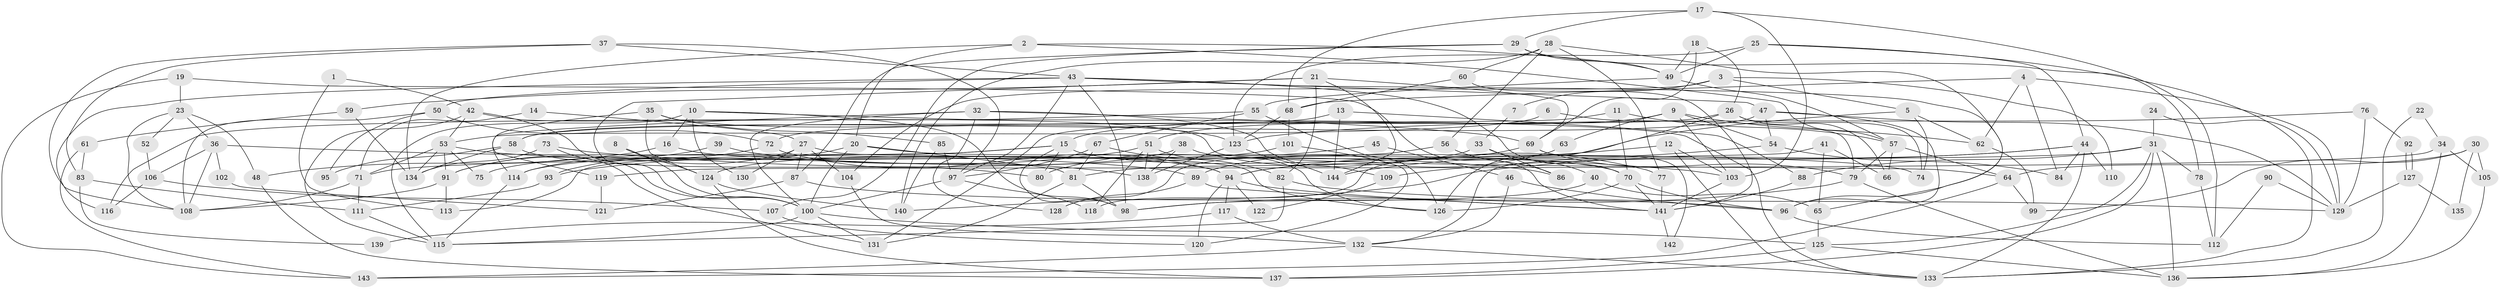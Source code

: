 // coarse degree distribution, {5: 0.16304347826086957, 4: 0.17391304347826086, 9: 0.05434782608695652, 6: 0.18478260869565216, 2: 0.07608695652173914, 3: 0.21739130434782608, 10: 0.021739130434782608, 7: 0.06521739130434782, 12: 0.010869565217391304, 8: 0.03260869565217391}
// Generated by graph-tools (version 1.1) at 2025/52/02/27/25 19:52:02]
// undirected, 144 vertices, 288 edges
graph export_dot {
graph [start="1"]
  node [color=gray90,style=filled];
  1;
  2;
  3;
  4;
  5;
  6;
  7;
  8;
  9;
  10;
  11;
  12;
  13;
  14;
  15;
  16;
  17;
  18;
  19;
  20;
  21;
  22;
  23;
  24;
  25;
  26;
  27;
  28;
  29;
  30;
  31;
  32;
  33;
  34;
  35;
  36;
  37;
  38;
  39;
  40;
  41;
  42;
  43;
  44;
  45;
  46;
  47;
  48;
  49;
  50;
  51;
  52;
  53;
  54;
  55;
  56;
  57;
  58;
  59;
  60;
  61;
  62;
  63;
  64;
  65;
  66;
  67;
  68;
  69;
  70;
  71;
  72;
  73;
  74;
  75;
  76;
  77;
  78;
  79;
  80;
  81;
  82;
  83;
  84;
  85;
  86;
  87;
  88;
  89;
  90;
  91;
  92;
  93;
  94;
  95;
  96;
  97;
  98;
  99;
  100;
  101;
  102;
  103;
  104;
  105;
  106;
  107;
  108;
  109;
  110;
  111;
  112;
  113;
  114;
  115;
  116;
  117;
  118;
  119;
  120;
  121;
  122;
  123;
  124;
  125;
  126;
  127;
  128;
  129;
  130;
  131;
  132;
  133;
  134;
  135;
  136;
  137;
  138;
  139;
  140;
  141;
  142;
  143;
  144;
  1 -- 113;
  1 -- 42;
  2 -- 134;
  2 -- 49;
  2 -- 20;
  2 -- 57;
  3 -- 5;
  3 -- 104;
  3 -- 7;
  3 -- 110;
  4 -- 129;
  4 -- 62;
  4 -- 68;
  4 -- 84;
  5 -- 118;
  5 -- 74;
  5 -- 62;
  6 -- 53;
  6 -- 79;
  7 -- 33;
  8 -- 100;
  8 -- 124;
  9 -- 103;
  9 -- 15;
  9 -- 51;
  9 -- 54;
  9 -- 62;
  9 -- 63;
  10 -- 133;
  10 -- 98;
  10 -- 16;
  10 -- 115;
  10 -- 130;
  11 -- 70;
  11 -- 131;
  11 -- 57;
  12 -- 94;
  12 -- 103;
  12 -- 133;
  13 -- 144;
  13 -- 58;
  13 -- 88;
  14 -- 27;
  14 -- 71;
  15 -- 98;
  15 -- 70;
  15 -- 75;
  15 -- 80;
  15 -- 113;
  16 -- 94;
  16 -- 48;
  17 -- 68;
  17 -- 29;
  17 -- 103;
  17 -- 112;
  18 -- 26;
  18 -- 69;
  18 -- 49;
  19 -- 143;
  19 -- 141;
  19 -- 23;
  20 -- 100;
  20 -- 74;
  20 -- 81;
  20 -- 93;
  21 -- 82;
  21 -- 100;
  21 -- 59;
  21 -- 69;
  21 -- 144;
  22 -- 34;
  22 -- 133;
  23 -- 48;
  23 -- 36;
  23 -- 52;
  23 -- 108;
  24 -- 129;
  24 -- 31;
  25 -- 123;
  25 -- 49;
  25 -- 44;
  25 -- 133;
  26 -- 72;
  26 -- 126;
  26 -- 66;
  26 -- 74;
  27 -- 126;
  27 -- 87;
  27 -- 104;
  27 -- 114;
  27 -- 130;
  28 -- 140;
  28 -- 77;
  28 -- 56;
  28 -- 60;
  28 -- 96;
  29 -- 78;
  29 -- 49;
  29 -- 87;
  29 -- 107;
  30 -- 64;
  30 -- 99;
  30 -- 105;
  30 -- 135;
  31 -- 88;
  31 -- 71;
  31 -- 78;
  31 -- 125;
  31 -- 136;
  31 -- 137;
  32 -- 100;
  32 -- 114;
  32 -- 69;
  32 -- 109;
  32 -- 128;
  33 -- 81;
  33 -- 40;
  33 -- 86;
  34 -- 105;
  34 -- 136;
  34 -- 119;
  35 -- 123;
  35 -- 85;
  35 -- 119;
  35 -- 124;
  36 -- 89;
  36 -- 102;
  36 -- 106;
  36 -- 108;
  37 -- 108;
  37 -- 43;
  37 -- 83;
  37 -- 97;
  38 -- 138;
  38 -- 114;
  38 -- 77;
  39 -- 138;
  39 -- 91;
  40 -- 65;
  40 -- 98;
  41 -- 65;
  41 -- 66;
  41 -- 132;
  42 -- 115;
  42 -- 100;
  42 -- 53;
  42 -- 64;
  43 -- 97;
  43 -- 116;
  43 -- 47;
  43 -- 50;
  43 -- 65;
  43 -- 70;
  43 -- 98;
  44 -- 133;
  44 -- 84;
  44 -- 109;
  44 -- 110;
  44 -- 140;
  45 -- 80;
  45 -- 46;
  46 -- 96;
  46 -- 132;
  47 -- 54;
  47 -- 58;
  47 -- 96;
  47 -- 129;
  48 -- 137;
  49 -- 57;
  49 -- 55;
  50 -- 108;
  50 -- 72;
  50 -- 95;
  51 -- 126;
  51 -- 93;
  51 -- 118;
  51 -- 138;
  52 -- 106;
  53 -- 71;
  53 -- 75;
  53 -- 86;
  53 -- 91;
  53 -- 134;
  54 -- 84;
  54 -- 144;
  55 -- 67;
  55 -- 116;
  55 -- 126;
  56 -- 86;
  56 -- 128;
  57 -- 64;
  57 -- 66;
  57 -- 79;
  58 -- 134;
  58 -- 80;
  58 -- 95;
  59 -- 134;
  59 -- 61;
  60 -- 141;
  60 -- 68;
  61 -- 143;
  61 -- 83;
  62 -- 99;
  63 -- 94;
  64 -- 99;
  64 -- 143;
  65 -- 125;
  67 -- 81;
  67 -- 97;
  67 -- 82;
  68 -- 101;
  68 -- 123;
  69 -- 79;
  69 -- 89;
  69 -- 142;
  70 -- 96;
  70 -- 126;
  70 -- 141;
  71 -- 111;
  71 -- 108;
  72 -- 91;
  72 -- 94;
  73 -- 103;
  73 -- 131;
  73 -- 134;
  76 -- 129;
  76 -- 123;
  76 -- 92;
  77 -- 141;
  78 -- 112;
  79 -- 98;
  79 -- 136;
  81 -- 98;
  81 -- 131;
  82 -- 115;
  82 -- 129;
  83 -- 111;
  83 -- 139;
  85 -- 140;
  85 -- 97;
  87 -- 96;
  87 -- 121;
  88 -- 141;
  89 -- 128;
  89 -- 141;
  90 -- 129;
  90 -- 112;
  91 -- 108;
  91 -- 113;
  92 -- 127;
  92 -- 127;
  93 -- 111;
  94 -- 141;
  94 -- 117;
  94 -- 120;
  94 -- 122;
  96 -- 112;
  97 -- 100;
  97 -- 118;
  100 -- 125;
  100 -- 115;
  100 -- 131;
  101 -- 124;
  101 -- 120;
  102 -- 121;
  103 -- 141;
  104 -- 132;
  105 -- 136;
  106 -- 107;
  106 -- 116;
  107 -- 120;
  109 -- 122;
  111 -- 115;
  114 -- 115;
  117 -- 132;
  117 -- 139;
  119 -- 121;
  123 -- 144;
  123 -- 138;
  124 -- 137;
  124 -- 140;
  125 -- 136;
  125 -- 137;
  127 -- 129;
  127 -- 135;
  132 -- 133;
  132 -- 143;
  141 -- 142;
}
